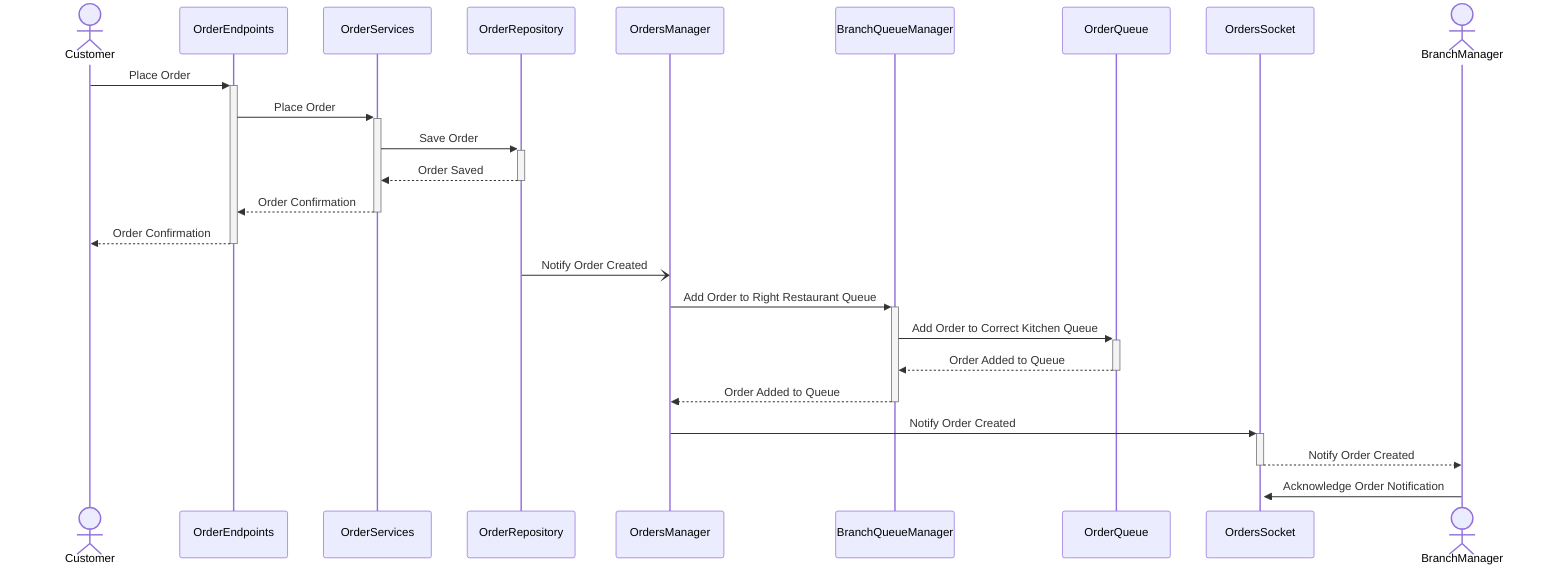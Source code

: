sequenceDiagram

actor Customer
participant OrderEndpoints
participant OrderServices
participant OrderRepository
participant OrdersManager
participant BranchQueueManager
participant OrderQueue
participant OrdersSocket
actor BranchManager

Customer->>+OrderEndpoints: Place Order
OrderEndpoints->>+OrderServices: Place Order
OrderServices->>+OrderRepository: Save Order
OrderRepository-->>-OrderServices: Order Saved
OrderServices-->>-OrderEndpoints: Order Confirmation
OrderEndpoints-->>-Customer: Order Confirmation
OrderRepository-)OrdersManager: Notify Order Created
OrdersManager->>+BranchQueueManager: Add Order to Right Restaurant Queue
BranchQueueManager->>+OrderQueue: Add Order to Correct Kitchen Queue
OrderQueue-->>-BranchQueueManager: Order Added to Queue
BranchQueueManager-->>-OrdersManager: Order Added to Queue
OrdersManager->>+OrdersSocket: Notify Order Created
OrdersSocket-->>-BranchManager: Notify Order Created
BranchManager->>+OrdersSocket: Acknowledge Order Notification